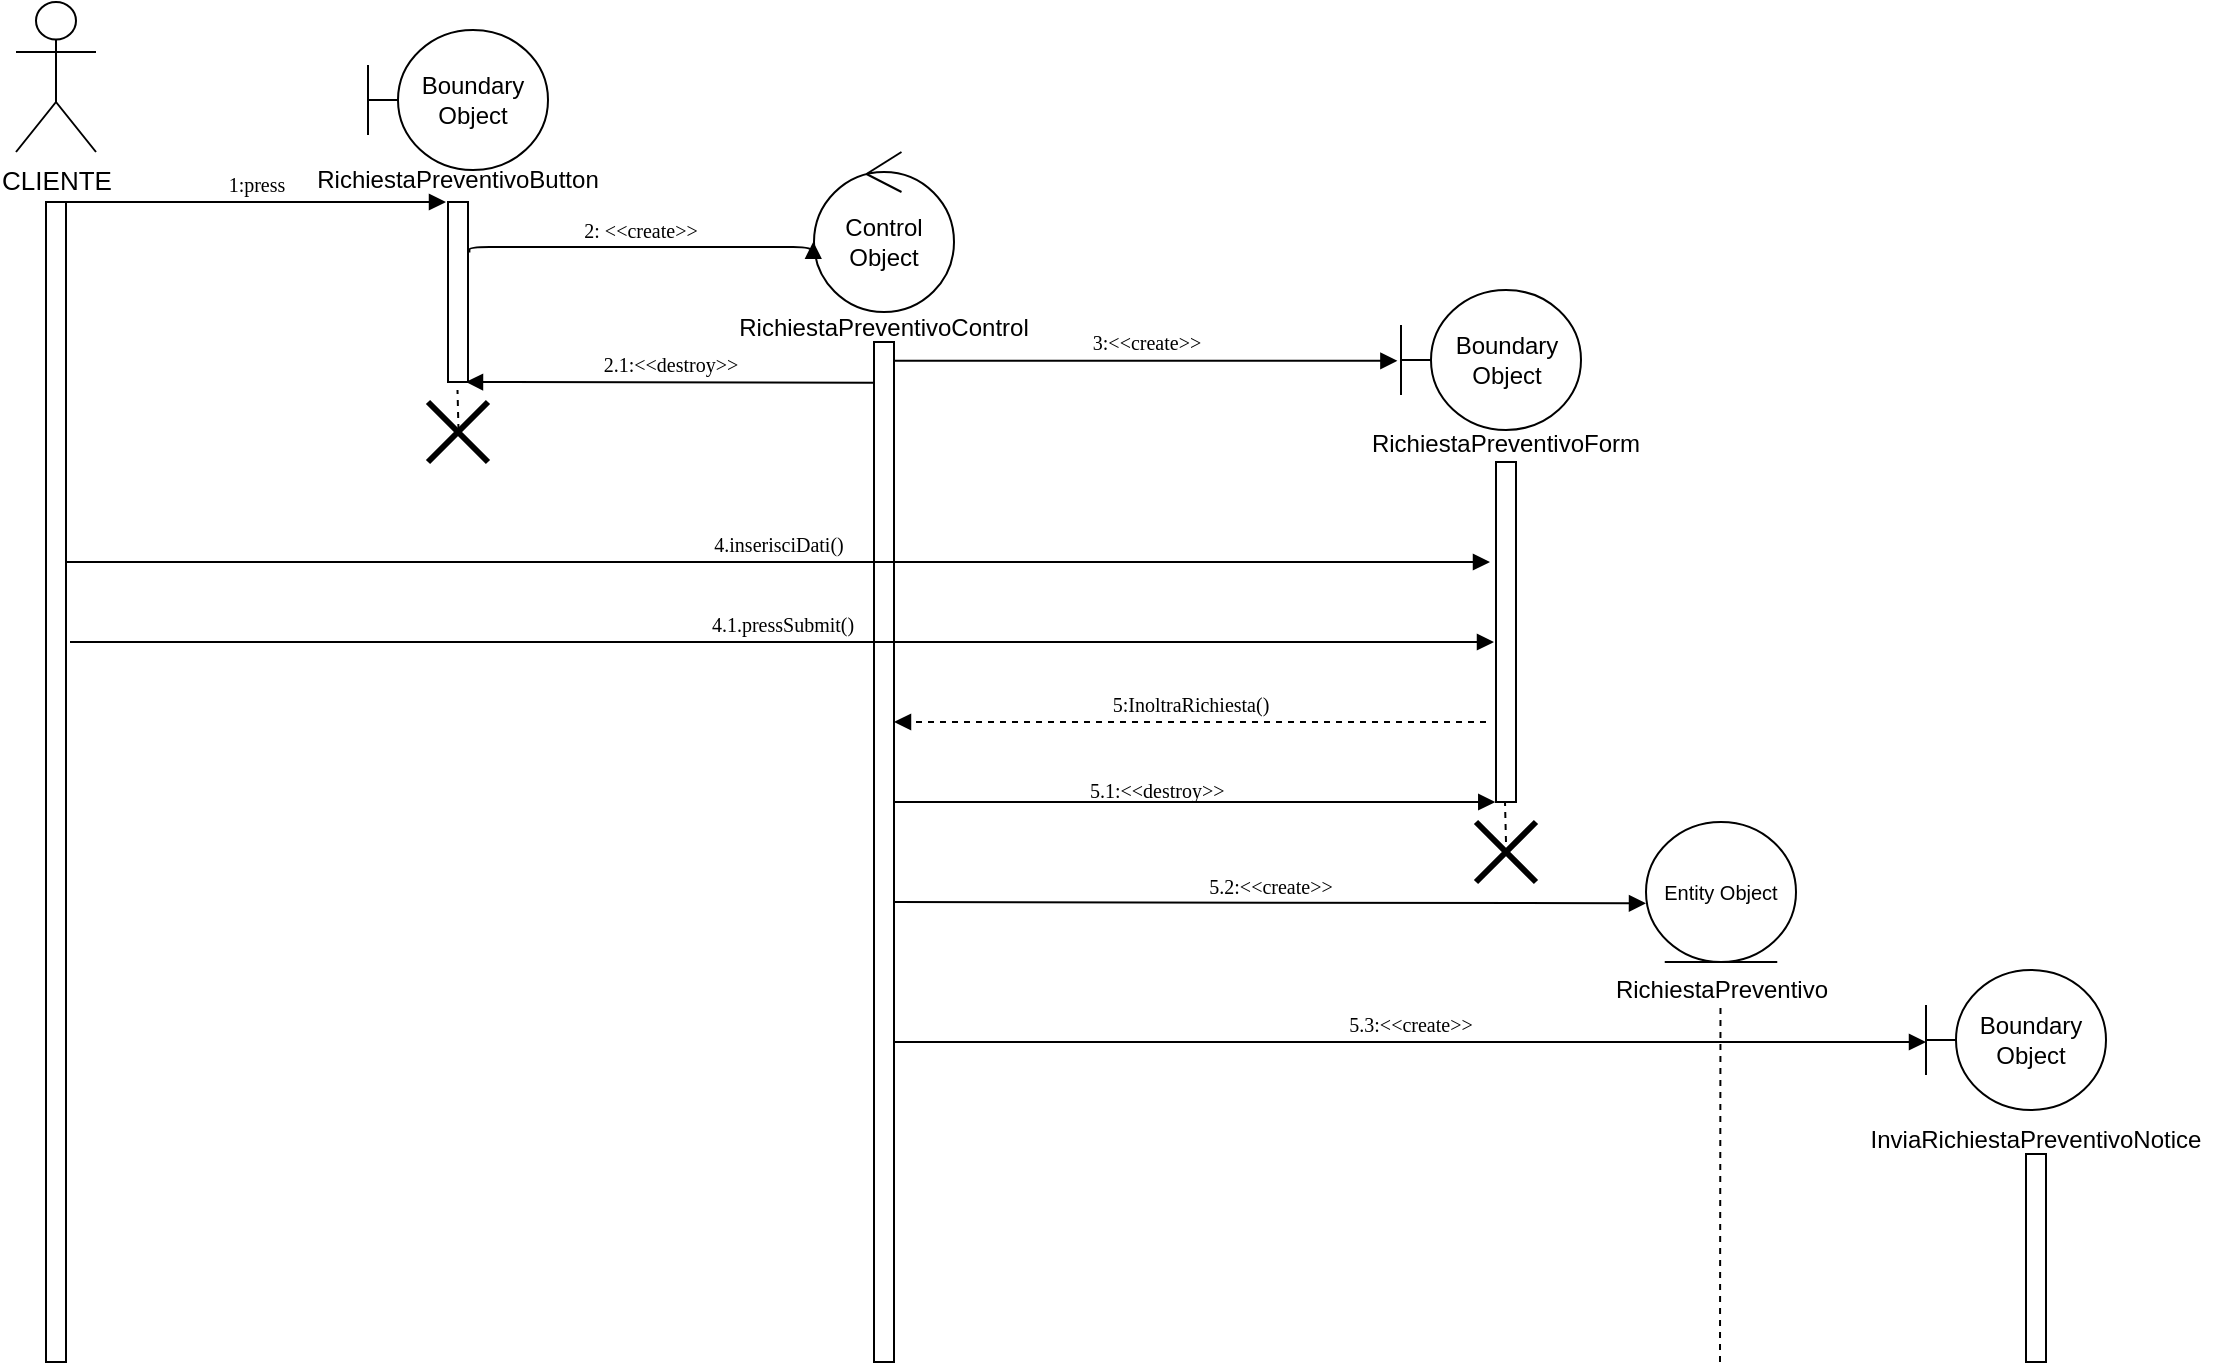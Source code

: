 <mxfile version="13.10.4" type="device"><diagram name="Page-1" id="13e1069c-82ec-6db2-03f1-153e76fe0fe0"><mxGraphModel dx="946" dy="589" grid="1" gridSize="10" guides="1" tooltips="1" connect="1" arrows="1" fold="1" page="1" pageScale="1" pageWidth="1100" pageHeight="850" background="#ffffff" math="0" shadow="0"><root><mxCell id="0"/><mxCell id="1" parent="0"/><mxCell id="V4wcbZNoRNQpkFxbXCwX-47" value="" style="html=1;points=[];perimeter=orthogonalPerimeter;rounded=0;shadow=0;comic=0;labelBackgroundColor=none;strokeWidth=1;fontFamily=Verdana;fontSize=12;align=center;" parent="1" vertex="1"><mxGeometry x="885" y="320" width="10" height="170" as="geometry"/></mxCell><mxCell id="V4wcbZNoRNQpkFxbXCwX-48" value="&lt;font style=&quot;font-size: 10px&quot;&gt;3:&amp;lt;&amp;lt;create&amp;gt;&amp;gt;&lt;/font&gt;" style="html=1;verticalAlign=bottom;endArrow=block;labelBackgroundColor=none;fontFamily=Verdana;fontSize=12;edgeStyle=elbowEdgeStyle;elbow=vertical;entryX=-0.02;entryY=0.506;entryDx=0;entryDy=0;entryPerimeter=0;" parent="1" target="V4wcbZNoRNQpkFxbXCwX-62" edge="1"><mxGeometry relative="1" as="geometry"><mxPoint x="584" y="269.43" as="sourcePoint"/><Array as="points"><mxPoint x="589" y="269.43"/></Array><mxPoint x="785" y="269.43" as="targetPoint"/></mxGeometry></mxCell><mxCell id="V4wcbZNoRNQpkFxbXCwX-49" value="&lt;font style=&quot;font-size: 10px&quot;&gt;1:press&lt;/font&gt;" style="html=1;verticalAlign=bottom;endArrow=block;labelBackgroundColor=none;fontFamily=Verdana;fontSize=12;edgeStyle=elbowEdgeStyle;elbow=vertical;exitX=1;exitY=0;exitDx=0;exitDy=0;exitPerimeter=0;" parent="1" source="V4wcbZNoRNQpkFxbXCwX-50" edge="1"><mxGeometry relative="1" as="geometry"><mxPoint x="199" y="190" as="sourcePoint"/><mxPoint x="360" y="190" as="targetPoint"/></mxGeometry></mxCell><mxCell id="V4wcbZNoRNQpkFxbXCwX-50" value="" style="html=1;points=[];perimeter=orthogonalPerimeter;rounded=0;shadow=0;comic=0;labelBackgroundColor=none;strokeWidth=1;fontFamily=Verdana;fontSize=12;align=center;" parent="1" vertex="1"><mxGeometry x="160" y="190" width="10" height="580" as="geometry"/></mxCell><mxCell id="V4wcbZNoRNQpkFxbXCwX-51" value="&lt;span style=&quot;font-size: 13px&quot;&gt;CLIENTE&lt;/span&gt;" style="shape=umlActor;verticalLabelPosition=bottom;verticalAlign=top;html=1;outlineConnect=0;" parent="1" vertex="1"><mxGeometry x="145" y="90" width="40" height="75" as="geometry"/></mxCell><mxCell id="V4wcbZNoRNQpkFxbXCwX-52" value="" style="html=1;points=[];perimeter=orthogonalPerimeter;rounded=0;shadow=0;comic=0;labelBackgroundColor=none;strokeWidth=1;fontFamily=Verdana;fontSize=12;align=center;" parent="1" vertex="1"><mxGeometry x="361" y="190" width="10" height="90" as="geometry"/></mxCell><mxCell id="V4wcbZNoRNQpkFxbXCwX-53" value="" style="html=1;points=[];perimeter=orthogonalPerimeter;rounded=0;shadow=0;comic=0;labelBackgroundColor=none;strokeWidth=1;fontFamily=Verdana;fontSize=12;align=center;" parent="1" vertex="1"><mxGeometry x="574" y="260" width="10" height="510" as="geometry"/></mxCell><mxCell id="V4wcbZNoRNQpkFxbXCwX-54" value="" style="endArrow=none;dashed=1;html=1;" parent="1" edge="1"><mxGeometry width="50" height="50" relative="1" as="geometry"><mxPoint x="366.25" y="304" as="sourcePoint"/><mxPoint x="365.75" y="284" as="targetPoint"/></mxGeometry></mxCell><mxCell id="V4wcbZNoRNQpkFxbXCwX-55" value="Boundary Object" style="shape=umlBoundary;whiteSpace=wrap;html=1;" parent="1" vertex="1"><mxGeometry x="321" y="104" width="90" height="70" as="geometry"/></mxCell><mxCell id="V4wcbZNoRNQpkFxbXCwX-56" value="RichiestaPreventivoButton" style="text;align=center;fontStyle=0;verticalAlign=middle;spacingLeft=3;spacingRight=3;strokeColor=none;rotatable=0;points=[[0,0.5],[1,0.5]];portConstraint=eastwest;" parent="1" vertex="1"><mxGeometry x="301" y="165" width="130" height="26" as="geometry"/></mxCell><mxCell id="V4wcbZNoRNQpkFxbXCwX-57" value="Control Object" style="ellipse;shape=umlControl;whiteSpace=wrap;html=1;" parent="1" vertex="1"><mxGeometry x="544" y="165" width="70" height="80" as="geometry"/></mxCell><mxCell id="V4wcbZNoRNQpkFxbXCwX-58" value="&lt;font style=&quot;font-size: 10px&quot;&gt;2: &amp;lt;&amp;lt;create&amp;gt;&amp;gt;&lt;/font&gt;" style="html=1;verticalAlign=bottom;endArrow=block;entryX=0.422;entryY=0.995;labelBackgroundColor=none;fontFamily=Verdana;fontSize=12;edgeStyle=elbowEdgeStyle;elbow=vertical;entryDx=0;entryDy=0;entryPerimeter=0;exitX=1.069;exitY=0.28;exitDx=0;exitDy=0;exitPerimeter=0;" parent="1" source="V4wcbZNoRNQpkFxbXCwX-52" edge="1"><mxGeometry relative="1" as="geometry"><mxPoint x="352" y="210" as="sourcePoint"/><mxPoint x="543.64" y="209.82" as="targetPoint"/></mxGeometry></mxCell><mxCell id="V4wcbZNoRNQpkFxbXCwX-59" value="RichiestaPreventivoControl" style="text;align=center;fontStyle=0;verticalAlign=middle;spacingLeft=3;spacingRight=3;strokeColor=none;rotatable=0;points=[[0,0.5],[1,0.5]];portConstraint=eastwest;" parent="1" vertex="1"><mxGeometry x="503.5" y="234" width="151" height="36" as="geometry"/></mxCell><mxCell id="V4wcbZNoRNQpkFxbXCwX-61" value="" style="shape=umlDestroy;whiteSpace=wrap;html=1;strokeWidth=3;" parent="1" vertex="1"><mxGeometry x="351" y="290" width="30" height="30" as="geometry"/></mxCell><mxCell id="V4wcbZNoRNQpkFxbXCwX-62" value="Boundary Object" style="shape=umlBoundary;whiteSpace=wrap;html=1;" parent="1" vertex="1"><mxGeometry x="837.5" y="234" width="90" height="70" as="geometry"/></mxCell><mxCell id="V4wcbZNoRNQpkFxbXCwX-63" value="RichiestaPreventivoForm" style="text;align=center;fontStyle=0;verticalAlign=middle;spacingLeft=3;spacingRight=3;strokeColor=none;rotatable=0;points=[[0,0.5],[1,0.5]];portConstraint=eastwest;" parent="1" vertex="1"><mxGeometry x="820" y="290" width="140" height="40" as="geometry"/></mxCell><mxCell id="V4wcbZNoRNQpkFxbXCwX-64" value="&lt;span style=&quot;font-size: 10px&quot;&gt;4.inserisciDati()&lt;/span&gt;" style="html=1;verticalAlign=bottom;endArrow=block;labelBackgroundColor=none;fontFamily=Verdana;fontSize=12;edgeStyle=elbowEdgeStyle;elbow=vertical;" parent="1" edge="1"><mxGeometry relative="1" as="geometry"><mxPoint x="170" y="370" as="sourcePoint"/><Array as="points"><mxPoint x="183" y="370"/></Array><mxPoint x="882" y="370" as="targetPoint"/></mxGeometry></mxCell><mxCell id="V4wcbZNoRNQpkFxbXCwX-65" value="&lt;span style=&quot;font-size: 10px&quot;&gt;4.1.pressSubmit()&lt;/span&gt;" style="html=1;verticalAlign=bottom;endArrow=block;labelBackgroundColor=none;fontFamily=Verdana;fontSize=12;edgeStyle=elbowEdgeStyle;elbow=vertical;" parent="1" edge="1"><mxGeometry relative="1" as="geometry"><mxPoint x="172" y="410" as="sourcePoint"/><Array as="points"/><mxPoint x="884" y="410" as="targetPoint"/></mxGeometry></mxCell><mxCell id="V4wcbZNoRNQpkFxbXCwX-73" value="Boundary Object" style="shape=umlBoundary;whiteSpace=wrap;html=1;fontSize=12;" parent="1" vertex="1"><mxGeometry x="1100" y="574" width="90" height="70" as="geometry"/></mxCell><mxCell id="V4wcbZNoRNQpkFxbXCwX-74" value="InviaRichiestaPreventivoNotice" style="text;align=center;fontStyle=0;verticalAlign=middle;spacingLeft=3;spacingRight=3;strokeColor=none;rotatable=0;points=[[0,0.5],[1,0.5]];portConstraint=eastwest;fontSize=12;" parent="1" vertex="1"><mxGeometry x="1067.5" y="640" width="175" height="36" as="geometry"/></mxCell><mxCell id="V4wcbZNoRNQpkFxbXCwX-76" value="" style="html=1;points=[];perimeter=orthogonalPerimeter;rounded=0;shadow=0;comic=0;labelBackgroundColor=none;strokeWidth=1;fontFamily=Verdana;fontSize=12;align=center;" parent="1" vertex="1"><mxGeometry x="1150" y="666" width="10" height="104" as="geometry"/></mxCell><mxCell id="V4wcbZNoRNQpkFxbXCwX-80" value="" style="endArrow=none;dashed=1;html=1;" parent="1" edge="1"><mxGeometry width="50" height="50" relative="1" as="geometry"><mxPoint x="890" y="510" as="sourcePoint"/><mxPoint x="889.5" y="490" as="targetPoint"/></mxGeometry></mxCell><mxCell id="V4wcbZNoRNQpkFxbXCwX-81" value="" style="shape=umlDestroy;whiteSpace=wrap;html=1;strokeWidth=3;" parent="1" vertex="1"><mxGeometry x="875" y="500" width="30" height="30" as="geometry"/></mxCell><mxCell id="V4wcbZNoRNQpkFxbXCwX-83" value="&lt;span style=&quot;font-size: 10px&quot;&gt;5:InoltraRichiesta()&lt;/span&gt;" style="html=1;verticalAlign=bottom;endArrow=block;labelBackgroundColor=none;fontFamily=Verdana;fontSize=12;edgeStyle=elbowEdgeStyle;elbow=vertical;dashed=1;" parent="1" edge="1"><mxGeometry relative="1" as="geometry"><mxPoint x="880" y="450" as="sourcePoint"/><Array as="points"><mxPoint x="730" y="450"/><mxPoint x="690" y="450"/><mxPoint x="670" y="445"/><mxPoint x="760" y="445"/></Array><mxPoint x="584" y="450" as="targetPoint"/></mxGeometry></mxCell><mxCell id="V4wcbZNoRNQpkFxbXCwX-87" value="&lt;span style=&quot;font-size: 10px&quot;&gt;5.3:&amp;lt;&amp;lt;create&amp;gt;&amp;gt;&lt;/span&gt;" style="html=1;verticalAlign=bottom;endArrow=block;labelBackgroundColor=none;fontFamily=Verdana;fontSize=12;edgeStyle=elbowEdgeStyle;elbow=vertical;entryX=0;entryY=0.514;entryDx=0;entryDy=0;entryPerimeter=0;" parent="1" target="V4wcbZNoRNQpkFxbXCwX-73" edge="1"><mxGeometry relative="1" as="geometry"><mxPoint x="584" y="610" as="sourcePoint"/><Array as="points"><mxPoint x="920" y="610"/><mxPoint x="597" y="590"/></Array><mxPoint x="1080" y="590" as="targetPoint"/></mxGeometry></mxCell><mxCell id="V4wcbZNoRNQpkFxbXCwX-88" value="&lt;span style=&quot;font-size: 10px&quot;&gt;5.2:&amp;lt;&amp;lt;create&amp;gt;&amp;gt;&lt;/span&gt;" style="html=1;verticalAlign=bottom;endArrow=block;labelBackgroundColor=none;fontFamily=Verdana;fontSize=12;edgeStyle=elbowEdgeStyle;elbow=vertical;exitX=1.1;exitY=0.427;exitDx=0;exitDy=0;exitPerimeter=0;" parent="1" edge="1"><mxGeometry relative="1" as="geometry"><mxPoint x="584" y="540" as="sourcePoint"/><Array as="points"><mxPoint x="596" y="540.66"/></Array><mxPoint x="960" y="541" as="targetPoint"/></mxGeometry></mxCell><mxCell id="V4wcbZNoRNQpkFxbXCwX-89" value="Entity Object" style="ellipse;shape=umlEntity;whiteSpace=wrap;html=1;fontSize=10;" parent="1" vertex="1"><mxGeometry x="960" y="500" width="75" height="70" as="geometry"/></mxCell><mxCell id="V4wcbZNoRNQpkFxbXCwX-90" value="" style="endArrow=none;dashed=1;html=1;fontSize=12;" parent="1" edge="1"><mxGeometry width="50" height="50" relative="1" as="geometry"><mxPoint x="997" y="770" as="sourcePoint"/><mxPoint x="997.25" y="590" as="targetPoint"/></mxGeometry></mxCell><mxCell id="V4wcbZNoRNQpkFxbXCwX-91" value="&lt;div&gt;&lt;span&gt;&lt;font face=&quot;helvetica&quot;&gt;RichiestaPreventivo&lt;/font&gt;&lt;/span&gt;&lt;/div&gt;" style="text;whiteSpace=wrap;html=1;align=center;" parent="1" vertex="1"><mxGeometry x="932.5" y="570" width="130" height="20" as="geometry"/></mxCell><mxCell id="V4wcbZNoRNQpkFxbXCwX-94" value="" style="html=1;verticalAlign=bottom;endArrow=block;labelBackgroundColor=none;fontFamily=Verdana;fontSize=12;edgeStyle=elbowEdgeStyle;elbow=vertical;entryX=-0.036;entryY=1.001;entryDx=0;entryDy=0;entryPerimeter=0;" parent="1" target="V4wcbZNoRNQpkFxbXCwX-47" edge="1"><mxGeometry relative="1" as="geometry"><mxPoint x="584.0" y="490" as="sourcePoint"/><Array as="points"><mxPoint x="589" y="490"/></Array><mxPoint x="880" y="490" as="targetPoint"/></mxGeometry></mxCell><mxCell id="dlKIeEe79zCnqSOS6G_c-9" value="&lt;div style=&quot;text-align: center&quot;&gt;&lt;span style=&quot;font-size: 10px&quot;&gt;&lt;font face=&quot;verdana&quot;&gt;5.1:&amp;lt;&amp;lt;destroy&amp;gt;&amp;gt;&lt;/font&gt;&lt;/span&gt;&lt;/div&gt;" style="text;whiteSpace=wrap;html=1;" parent="1" vertex="1"><mxGeometry x="680" y="470" width="120" height="30" as="geometry"/></mxCell><mxCell id="dlKIeEe79zCnqSOS6G_c-11" value="&lt;span style=&quot;font-size: 10px&quot;&gt;2.1:&amp;lt;&amp;lt;destroy&amp;gt;&amp;gt;&lt;/span&gt;" style="html=1;verticalAlign=bottom;endArrow=block;labelBackgroundColor=none;fontFamily=Verdana;fontSize=12;edgeStyle=elbowEdgeStyle;elbow=vertical;exitX=-0.2;exitY=0.035;exitDx=0;exitDy=0;exitPerimeter=0;" parent="1" edge="1"><mxGeometry relative="1" as="geometry"><mxPoint x="574" y="280.34" as="sourcePoint"/><Array as="points"><mxPoint x="537" y="280.0"/></Array><mxPoint x="370" y="280" as="targetPoint"/></mxGeometry></mxCell></root></mxGraphModel></diagram></mxfile>